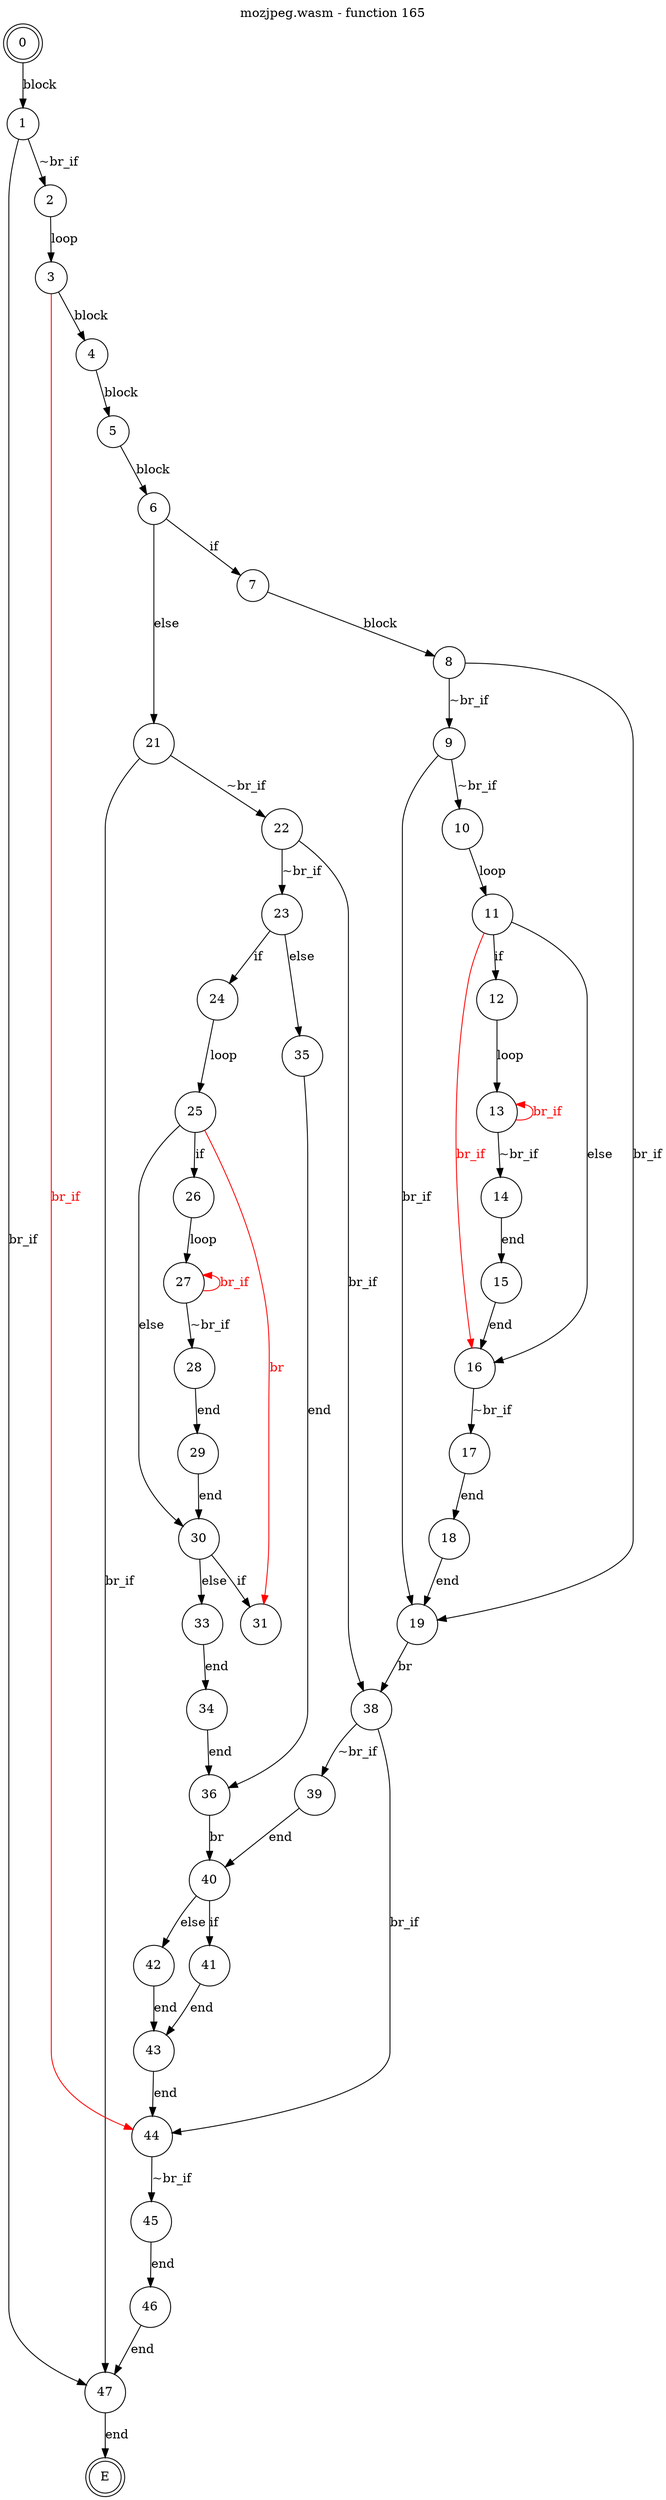 digraph finite_state_machine {
    label = "mozjpeg.wasm - function 165"
    labelloc =  t
    labelfontsize = 16
    labelfontcolor = black
    labelfontname = "Helvetica"
    node [shape = doublecircle]; 0 E ;
    node [shape = circle];
    0 -> 1[label="block"];
    1 -> 2[label="~br_if"];
    1 -> 47[label="br_if"];
    2 -> 3[label="loop"];
    3 -> 4[label="block"];
    4 -> 5[label="block"];
    5 -> 6[label="block"];
    6 -> 7[label="if"];
    6 -> 21[label="else"];
    7 -> 8[label="block"];
    8 -> 9[label="~br_if"];
    8 -> 19[label="br_if"];
    9 -> 10[label="~br_if"];
    9 -> 19[label="br_if"];
    10 -> 11[label="loop"];
    11 -> 12[label="if"];
    11 -> 16[label="else"];
    12 -> 13[label="loop"];
    13 -> 14[label="~br_if"];
    13 -> 13[color="red" dir=back fontcolor="red" label="br_if"];
    14 -> 15[label="end"];
    15 -> 16[label="end"];
    16 -> 17[label="~br_if"];
    16 -> 11[color="red" dir=back fontcolor="red" label="br_if"];
    17 -> 18[label="end"];
    18 -> 19[label="end"];
    19 -> 38[label="br"];
    21 -> 22[label="~br_if"];
    21 -> 47[label="br_if"];
    22 -> 23[label="~br_if"];
    22 -> 38[label="br_if"];
    23 -> 24[label="if"];
    23 -> 35[label="else"];
    24 -> 25[label="loop"];
    25 -> 26[label="if"];
    25 -> 30[label="else"];
    26 -> 27[label="loop"];
    27 -> 28[label="~br_if"];
    27 -> 27[color="red" dir=back fontcolor="red" label="br_if"];
    28 -> 29[label="end"];
    29 -> 30[label="end"];
    30 -> 31[label="if"];
    30 -> 33[label="else"];
    31 -> 25[color="red" dir=back fontcolor="red" label="br"];
    33 -> 34[label="end"];
    34 -> 36[label="end"];
    35 -> 36[label="end"];
    36 -> 40[label="br"];
    38 -> 39[label="~br_if"];
    38 -> 44[label="br_if"];
    39 -> 40[label="end"];
    40 -> 41[label="if"];
    40 -> 42[label="else"];
    41 -> 43[label="end"];
    42 -> 43[label="end"];
    43 -> 44[label="end"];
    44 -> 45[label="~br_if"];
    44 -> 3[color="red" dir=back fontcolor="red" label="br_if"];
    45 -> 46[label="end"];
    46 -> 47[label="end"];
    47 -> E[label="end"];
}
